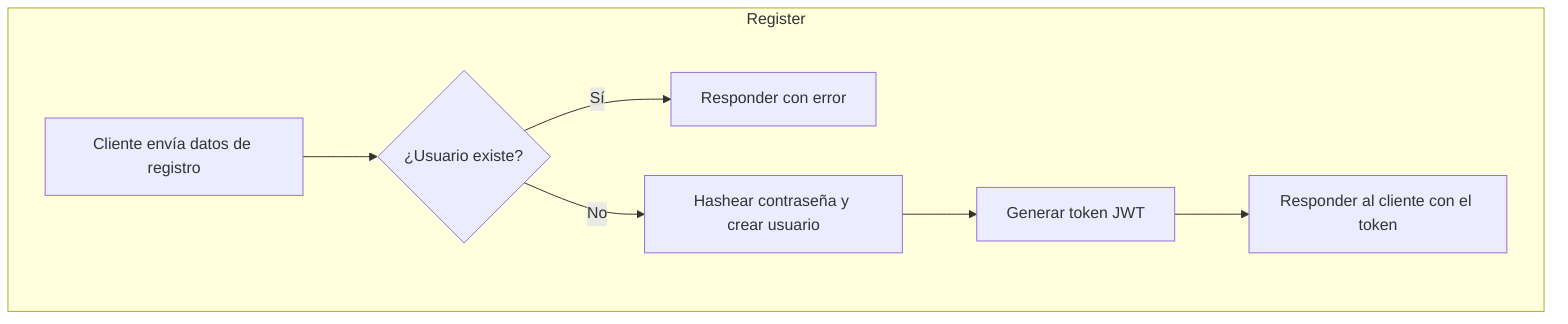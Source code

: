 flowchart TD
    %% --- Register User Process ---
    subgraph Register
        regA[Cliente envía datos de registro]
        regB{¿Usuario existe?}
        regC[Responder con error]
        regD[Hashear contraseña y crear usuario]
        regE[Generar token JWT]
        regF[Responder al cliente con el token]

        regA --> regB
        regB -->|Sí| regC
        regB -->|No| regD
        regD --> regE
        regE --> regF
    end